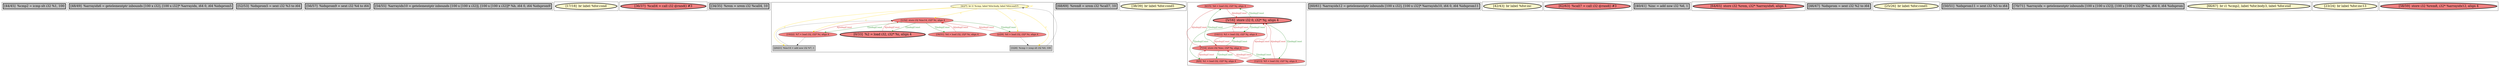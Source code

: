
digraph G {





subgraph cluster22 {


node1313 [penwidth=3.0,fontsize=20,fillcolor=grey,label="[44/45]  %cmp2 = icmp slt i32 %1, 100",shape=rectangle,style=filled ]



}

subgraph cluster20 {


node1311 [penwidth=3.0,fontsize=20,fillcolor=grey,label="[48/49]  %arrayidx6 = getelementptr inbounds [100 x i32], [100 x i32]* %arrayidx, i64 0, i64 %idxprom5",shape=rectangle,style=filled ]



}

subgraph cluster18 {


node1309 [penwidth=3.0,fontsize=20,fillcolor=grey,label="[52/53]  %idxprom5 = sext i32 %3 to i64",shape=rectangle,style=filled ]



}

subgraph cluster16 {


node1307 [penwidth=3.0,fontsize=20,fillcolor=grey,label="[56/57]  %idxprom9 = sext i32 %4 to i64",shape=rectangle,style=filled ]



}

subgraph cluster17 {


node1308 [penwidth=3.0,fontsize=20,fillcolor=grey,label="[54/55]  %arrayidx10 = getelementptr inbounds [100 x [100 x i32]], [100 x [100 x i32]]* %b, i64 0, i64 %idxprom9",shape=rectangle,style=filled ]



}

subgraph cluster4 {


node1295 [penwidth=3.0,fontsize=20,fillcolor=lemonchiffon,label="[17/18]  br label %for.cond",shape=ellipse,style=filled ]



}

subgraph cluster3 {


node1294 [penwidth=3.0,fontsize=20,fillcolor=lightcoral,label="[36/37]  %call4 = call i32 @rand() #3",shape=ellipse,style=filled ]



}

subgraph cluster2 {


node1293 [penwidth=3.0,fontsize=20,fillcolor=grey,label="[34/35]  %rem = srem i32 %call4, 10",shape=rectangle,style=filled ]



}

subgraph cluster1 {


node1292 [fillcolor=lemonchiffon,label="[4/27]  br i1 %cmp, label %for.body, label %for.end15",shape=ellipse,style=filled ]
node1291 [fillcolor=grey,label="[3/28]  %cmp = icmp slt i32 %0, 100",shape=rectangle,style=filled ]
node1286 [fillcolor=lightcoral,label="[1/32]  store i32 %inc14, i32* %i, align 4",shape=ellipse,style=filled ]
node1285 [fillcolor=grey,label="[20/21]  %inc14 = add nsw i32 %7, 1",shape=rectangle,style=filled ]
node1287 [fillcolor=lightcoral,label="[30/31]  %4 = load i32, i32* %i, align 4",shape=ellipse,style=filled ]
node1288 [penwidth=3.0,fontsize=20,fillcolor=lightcoral,label="[0/33]  %2 = load i32, i32* %i, align 4",shape=ellipse,style=filled ]
node1289 [fillcolor=lightcoral,label="[2/29]  %0 = load i32, i32* %i, align 4",shape=ellipse,style=filled ]
node1290 [fillcolor=lightcoral,label="[19/22]  %7 = load i32, i32* %i, align 4",shape=ellipse,style=filled ]

node1292->node1289 [style=solid,color=gold,label="C",penwidth=1.0,fontcolor=gold ]
node1289->node1291 [style=solid,color=black,label="",penwidth=0.5,fontcolor=black ]
node1292->node1286 [style=solid,color=gold,label="C",penwidth=1.0,fontcolor=gold ]
node1290->node1286 [style=solid,color=firebrick3,label="A|indep|Const",penwidth=1.0,fontcolor=firebrick3 ]
node1286->node1288 [style=solid,color=forestgreen,label="T|indep|Const",penwidth=1.0,fontcolor=forestgreen ]
node1285->node1286 [style=solid,color=black,label="",penwidth=0.5,fontcolor=black ]
node1292->node1292 [style=solid,color=gold,label="C",penwidth=1.0,fontcolor=gold ]
node1286->node1290 [style=solid,color=forestgreen,label="T|indep|Const",penwidth=1.0,fontcolor=forestgreen ]
node1286->node1289 [style=solid,color=forestgreen,label="T|indep|Const",penwidth=1.0,fontcolor=forestgreen ]
node1287->node1286 [style=solid,color=firebrick3,label="A|indep|Const",penwidth=1.0,fontcolor=firebrick3 ]
node1288->node1286 [style=solid,color=firebrick3,label="A|indep|Const",penwidth=1.0,fontcolor=firebrick3 ]
node1286->node1287 [style=solid,color=forestgreen,label="T|indep|Const",penwidth=1.0,fontcolor=forestgreen ]
node1292->node1285 [style=solid,color=gold,label="C",penwidth=1.0,fontcolor=gold ]
node1291->node1292 [style=solid,color=black,label="",penwidth=0.5,fontcolor=black ]
node1292->node1290 [style=solid,color=gold,label="C",penwidth=1.0,fontcolor=gold ]
node1290->node1285 [style=solid,color=black,label="",penwidth=0.5,fontcolor=black ]
node1289->node1286 [style=solid,color=firebrick3,label="A|indep|Const",penwidth=1.0,fontcolor=firebrick3 ]
node1292->node1291 [style=solid,color=gold,label="C",penwidth=1.0,fontcolor=gold ]


}

subgraph cluster12 {


node1303 [penwidth=3.0,fontsize=20,fillcolor=grey,label="[68/69]  %rem8 = srem i32 %call7, 10",shape=rectangle,style=filled ]



}

subgraph cluster5 {


node1296 [penwidth=3.0,fontsize=20,fillcolor=lemonchiffon,label="[38/39]  br label %for.cond1",shape=ellipse,style=filled ]



}

subgraph cluster0 {


node1284 [fillcolor=lightcoral,label="[6/15]  %6 = load i32, i32* %j, align 4",shape=ellipse,style=filled ]
node1282 [penwidth=3.0,fontsize=20,fillcolor=lightcoral,label="[5/16]  store i32 0, i32* %j, align 4",shape=ellipse,style=filled ]
node1281 [fillcolor=lightcoral,label="[7/14]  store i32 %inc, i32* %j, align 4",shape=ellipse,style=filled ]
node1283 [fillcolor=lightcoral,label="[8/9]  %1 = load i32, i32* %j, align 4",shape=ellipse,style=filled ]
node1279 [fillcolor=lightcoral,label="[12/13]  %5 = load i32, i32* %j, align 4",shape=ellipse,style=filled ]
node1280 [fillcolor=lightcoral,label="[10/11]  %3 = load i32, i32* %j, align 4",shape=ellipse,style=filled ]

node1281->node1280 [style=solid,color=forestgreen,label="T|indep|Const",penwidth=1.0,fontcolor=forestgreen ]
node1284->node1282 [style=solid,color=firebrick3,label="A|indep|Const",penwidth=1.0,fontcolor=firebrick3 ]
node1280->node1282 [style=solid,color=firebrick3,label="A|indep|Const",penwidth=1.0,fontcolor=firebrick3 ]
node1282->node1284 [style=solid,color=forestgreen,label="T|indep|Const",penwidth=1.0,fontcolor=forestgreen ]
node1282->node1280 [style=solid,color=forestgreen,label="T|indep|Const",penwidth=1.0,fontcolor=forestgreen ]
node1282->node1279 [style=solid,color=forestgreen,label="T|indep|Const",penwidth=1.0,fontcolor=forestgreen ]
node1280->node1281 [style=solid,color=firebrick3,label="A|indep|Const",penwidth=1.0,fontcolor=firebrick3 ]
node1281->node1279 [style=solid,color=forestgreen,label="T|indep|Const",penwidth=1.0,fontcolor=forestgreen ]
node1279->node1282 [style=solid,color=firebrick3,label="A|indep|Const",penwidth=1.0,fontcolor=firebrick3 ]
node1282->node1283 [style=solid,color=forestgreen,label="T|indep|Const",penwidth=1.0,fontcolor=forestgreen ]
node1279->node1281 [style=solid,color=firebrick3,label="A|indep|Const",penwidth=1.0,fontcolor=firebrick3 ]
node1284->node1281 [style=solid,color=firebrick3,label="A|indep|Const",penwidth=1.0,fontcolor=firebrick3 ]
node1281->node1284 [style=solid,color=forestgreen,label="T|indep|Const",penwidth=1.0,fontcolor=forestgreen ]
node1283->node1282 [style=solid,color=firebrick3,label="A|indep|Const",penwidth=1.0,fontcolor=firebrick3 ]
node1283->node1281 [style=solid,color=firebrick3,label="A|indep|Const",penwidth=1.0,fontcolor=firebrick3 ]
node1281->node1283 [style=solid,color=forestgreen,label="T|indep|Const",penwidth=1.0,fontcolor=forestgreen ]


}

subgraph cluster6 {


node1297 [penwidth=3.0,fontsize=20,fillcolor=grey,label="[60/61]  %arrayidx12 = getelementptr inbounds [100 x i32], [100 x i32]* %arrayidx10, i64 0, i64 %idxprom11",shape=rectangle,style=filled ]



}

subgraph cluster14 {


node1305 [penwidth=3.0,fontsize=20,fillcolor=lemonchiffon,label="[42/43]  br label %for.inc",shape=ellipse,style=filled ]



}

subgraph cluster7 {


node1298 [penwidth=3.0,fontsize=20,fillcolor=lightcoral,label="[62/63]  %call7 = call i32 @rand() #3",shape=ellipse,style=filled ]



}

subgraph cluster23 {


node1314 [penwidth=3.0,fontsize=20,fillcolor=grey,label="[40/41]  %inc = add nsw i32 %6, 1",shape=rectangle,style=filled ]



}

subgraph cluster8 {


node1299 [penwidth=3.0,fontsize=20,fillcolor=lightcoral,label="[64/65]  store i32 %rem, i32* %arrayidx6, align 4",shape=ellipse,style=filled ]



}

subgraph cluster21 {


node1312 [penwidth=3.0,fontsize=20,fillcolor=grey,label="[46/47]  %idxprom = sext i32 %2 to i64",shape=rectangle,style=filled ]



}

subgraph cluster9 {


node1300 [penwidth=3.0,fontsize=20,fillcolor=lemonchiffon,label="[25/26]  br label %for.cond1",shape=ellipse,style=filled ]



}

subgraph cluster19 {


node1310 [penwidth=3.0,fontsize=20,fillcolor=grey,label="[50/51]  %idxprom11 = sext i32 %5 to i64",shape=rectangle,style=filled ]



}

subgraph cluster10 {


node1301 [penwidth=3.0,fontsize=20,fillcolor=grey,label="[70/71]  %arrayidx = getelementptr inbounds [100 x [100 x i32]], [100 x [100 x i32]]* %a, i64 0, i64 %idxprom",shape=rectangle,style=filled ]



}

subgraph cluster11 {


node1302 [penwidth=3.0,fontsize=20,fillcolor=lemonchiffon,label="[66/67]  br i1 %cmp2, label %for.body3, label %for.end",shape=ellipse,style=filled ]



}

subgraph cluster13 {


node1304 [penwidth=3.0,fontsize=20,fillcolor=lemonchiffon,label="[23/24]  br label %for.inc13",shape=ellipse,style=filled ]



}

subgraph cluster15 {


node1306 [penwidth=3.0,fontsize=20,fillcolor=lightcoral,label="[58/59]  store i32 %rem8, i32* %arrayidx12, align 4",shape=ellipse,style=filled ]



}

}
